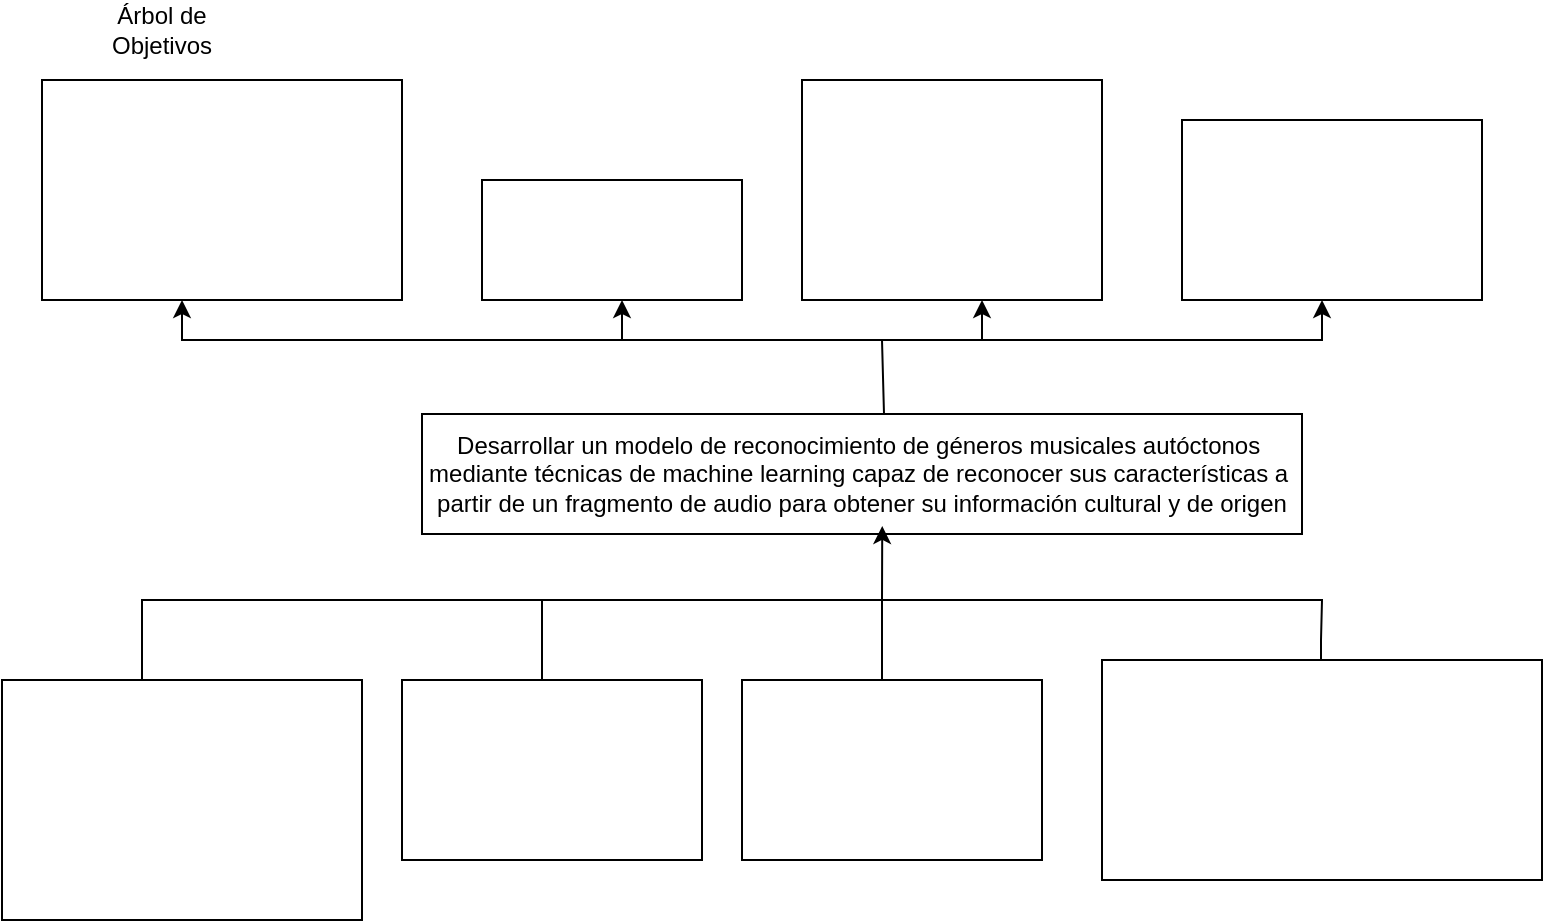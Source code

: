 <mxfile version="22.1.1" type="github">
  <diagram name="Página-1" id="cV-IPnAX19XSvIz9y4ja">
    <mxGraphModel dx="880" dy="478" grid="1" gridSize="10" guides="1" tooltips="1" connect="1" arrows="1" fold="1" page="1" pageScale="1" pageWidth="827" pageHeight="1169" math="0" shadow="0">
      <root>
        <mxCell id="0" />
        <mxCell id="1" parent="0" />
        <mxCell id="LB9BrMyd9C4SIpnUd5Zn-1" value="&lt;font style=&quot;font-size: 12px;&quot;&gt;Desarrollar&amp;nbsp;un &lt;span style=&quot;font-family: Arial, sans-serif;&quot; lang=&quot;ES&quot;&gt;modelo&amp;nbsp;de reconocimiento de géneros musicales autóctonos&amp;nbsp; mediante técnicas de machine&amp;nbsp;learning capaz de reconocer sus características a&amp;nbsp; partir de un fragmento de&amp;nbsp;audio para obtener su información cultural y de origen&lt;/span&gt;&lt;/font&gt;" style="rounded=0;whiteSpace=wrap;html=1;align=center;" vertex="1" parent="1">
          <mxGeometry x="240" y="217" width="440" height="60" as="geometry" />
        </mxCell>
        <mxCell id="LB9BrMyd9C4SIpnUd5Zn-2" value="" style="rounded=0;whiteSpace=wrap;html=1;" vertex="1" parent="1">
          <mxGeometry x="30" y="350" width="180" height="120" as="geometry" />
        </mxCell>
        <mxCell id="LB9BrMyd9C4SIpnUd5Zn-3" value="" style="rounded=0;whiteSpace=wrap;html=1;" vertex="1" parent="1">
          <mxGeometry x="50" y="50" width="180" height="110" as="geometry" />
        </mxCell>
        <mxCell id="LB9BrMyd9C4SIpnUd5Zn-4" value="" style="rounded=0;whiteSpace=wrap;html=1;" vertex="1" parent="1">
          <mxGeometry x="230" y="350" width="150" height="90" as="geometry" />
        </mxCell>
        <mxCell id="LB9BrMyd9C4SIpnUd5Zn-5" value="" style="rounded=0;whiteSpace=wrap;html=1;" vertex="1" parent="1">
          <mxGeometry x="270" y="100" width="130" height="60" as="geometry" />
        </mxCell>
        <mxCell id="LB9BrMyd9C4SIpnUd5Zn-6" value="" style="rounded=0;whiteSpace=wrap;html=1;" vertex="1" parent="1">
          <mxGeometry x="400" y="350" width="150" height="90" as="geometry" />
        </mxCell>
        <mxCell id="LB9BrMyd9C4SIpnUd5Zn-7" value="" style="rounded=0;whiteSpace=wrap;html=1;" vertex="1" parent="1">
          <mxGeometry x="430" y="50" width="150" height="110" as="geometry" />
        </mxCell>
        <mxCell id="LB9BrMyd9C4SIpnUd5Zn-8" value="" style="rounded=0;whiteSpace=wrap;html=1;" vertex="1" parent="1">
          <mxGeometry x="580" y="340" width="220" height="110" as="geometry" />
        </mxCell>
        <mxCell id="LB9BrMyd9C4SIpnUd5Zn-9" value="&lt;font style=&quot;font-size: 12px;&quot;&gt;&lt;br&gt;&lt;/font&gt;" style="rounded=0;whiteSpace=wrap;html=1;" vertex="1" parent="1">
          <mxGeometry x="620" y="70" width="150" height="90" as="geometry" />
        </mxCell>
        <mxCell id="LB9BrMyd9C4SIpnUd5Zn-10" value="" style="endArrow=classic;html=1;rounded=0;entryX=0.523;entryY=0.933;entryDx=0;entryDy=0;entryPerimeter=0;" edge="1" parent="1" target="LB9BrMyd9C4SIpnUd5Zn-1">
          <mxGeometry width="50" height="50" relative="1" as="geometry">
            <mxPoint x="100" y="350" as="sourcePoint" />
            <mxPoint x="420" y="310" as="targetPoint" />
            <Array as="points">
              <mxPoint x="100" y="310" />
              <mxPoint x="470" y="310" />
            </Array>
          </mxGeometry>
        </mxCell>
        <mxCell id="LB9BrMyd9C4SIpnUd5Zn-11" value="" style="endArrow=none;html=1;rounded=0;" edge="1" parent="1">
          <mxGeometry width="50" height="50" relative="1" as="geometry">
            <mxPoint x="300" y="350" as="sourcePoint" />
            <mxPoint x="300" y="310" as="targetPoint" />
          </mxGeometry>
        </mxCell>
        <mxCell id="LB9BrMyd9C4SIpnUd5Zn-12" value="" style="endArrow=none;html=1;rounded=0;" edge="1" parent="1">
          <mxGeometry width="50" height="50" relative="1" as="geometry">
            <mxPoint x="470" y="350" as="sourcePoint" />
            <mxPoint x="470" y="310" as="targetPoint" />
            <Array as="points">
              <mxPoint x="470" y="340" />
            </Array>
          </mxGeometry>
        </mxCell>
        <mxCell id="LB9BrMyd9C4SIpnUd5Zn-13" value="" style="endArrow=none;html=1;rounded=0;" edge="1" parent="1">
          <mxGeometry width="50" height="50" relative="1" as="geometry">
            <mxPoint x="689.5" y="340" as="sourcePoint" />
            <mxPoint x="470" y="310" as="targetPoint" />
            <Array as="points">
              <mxPoint x="689.5" y="330" />
              <mxPoint x="690" y="310" />
            </Array>
          </mxGeometry>
        </mxCell>
        <mxCell id="LB9BrMyd9C4SIpnUd5Zn-14" value="" style="endArrow=classic;html=1;rounded=0;exitX=0.525;exitY=0;exitDx=0;exitDy=0;exitPerimeter=0;" edge="1" parent="1" source="LB9BrMyd9C4SIpnUd5Zn-1">
          <mxGeometry width="50" height="50" relative="1" as="geometry">
            <mxPoint x="350" y="217" as="sourcePoint" />
            <mxPoint x="690" y="160" as="targetPoint" />
            <Array as="points">
              <mxPoint x="470" y="180" />
              <mxPoint x="690" y="180" />
              <mxPoint x="690" y="160" />
            </Array>
          </mxGeometry>
        </mxCell>
        <mxCell id="LB9BrMyd9C4SIpnUd5Zn-15" value="" style="endArrow=classic;html=1;rounded=0;" edge="1" parent="1">
          <mxGeometry width="50" height="50" relative="1" as="geometry">
            <mxPoint x="520" y="180" as="sourcePoint" />
            <mxPoint x="520" y="160" as="targetPoint" />
            <Array as="points">
              <mxPoint x="520" y="180" />
              <mxPoint x="520" y="160" />
            </Array>
          </mxGeometry>
        </mxCell>
        <mxCell id="LB9BrMyd9C4SIpnUd5Zn-16" value="" style="endArrow=classic;html=1;rounded=0;" edge="1" parent="1">
          <mxGeometry width="50" height="50" relative="1" as="geometry">
            <mxPoint x="470" y="180" as="sourcePoint" />
            <mxPoint x="340" y="160" as="targetPoint" />
            <Array as="points">
              <mxPoint x="340" y="180" />
            </Array>
          </mxGeometry>
        </mxCell>
        <mxCell id="LB9BrMyd9C4SIpnUd5Zn-17" value="" style="endArrow=classic;html=1;rounded=0;" edge="1" parent="1">
          <mxGeometry width="50" height="50" relative="1" as="geometry">
            <mxPoint x="340" y="180" as="sourcePoint" />
            <mxPoint x="120" y="160" as="targetPoint" />
            <Array as="points">
              <mxPoint x="120" y="180" />
            </Array>
          </mxGeometry>
        </mxCell>
        <mxCell id="LB9BrMyd9C4SIpnUd5Zn-18" value="Árbol de Objetivos" style="text;html=1;strokeColor=none;fillColor=none;align=center;verticalAlign=middle;whiteSpace=wrap;rounded=0;" vertex="1" parent="1">
          <mxGeometry x="80" y="10" width="60" height="30" as="geometry" />
        </mxCell>
      </root>
    </mxGraphModel>
  </diagram>
</mxfile>
